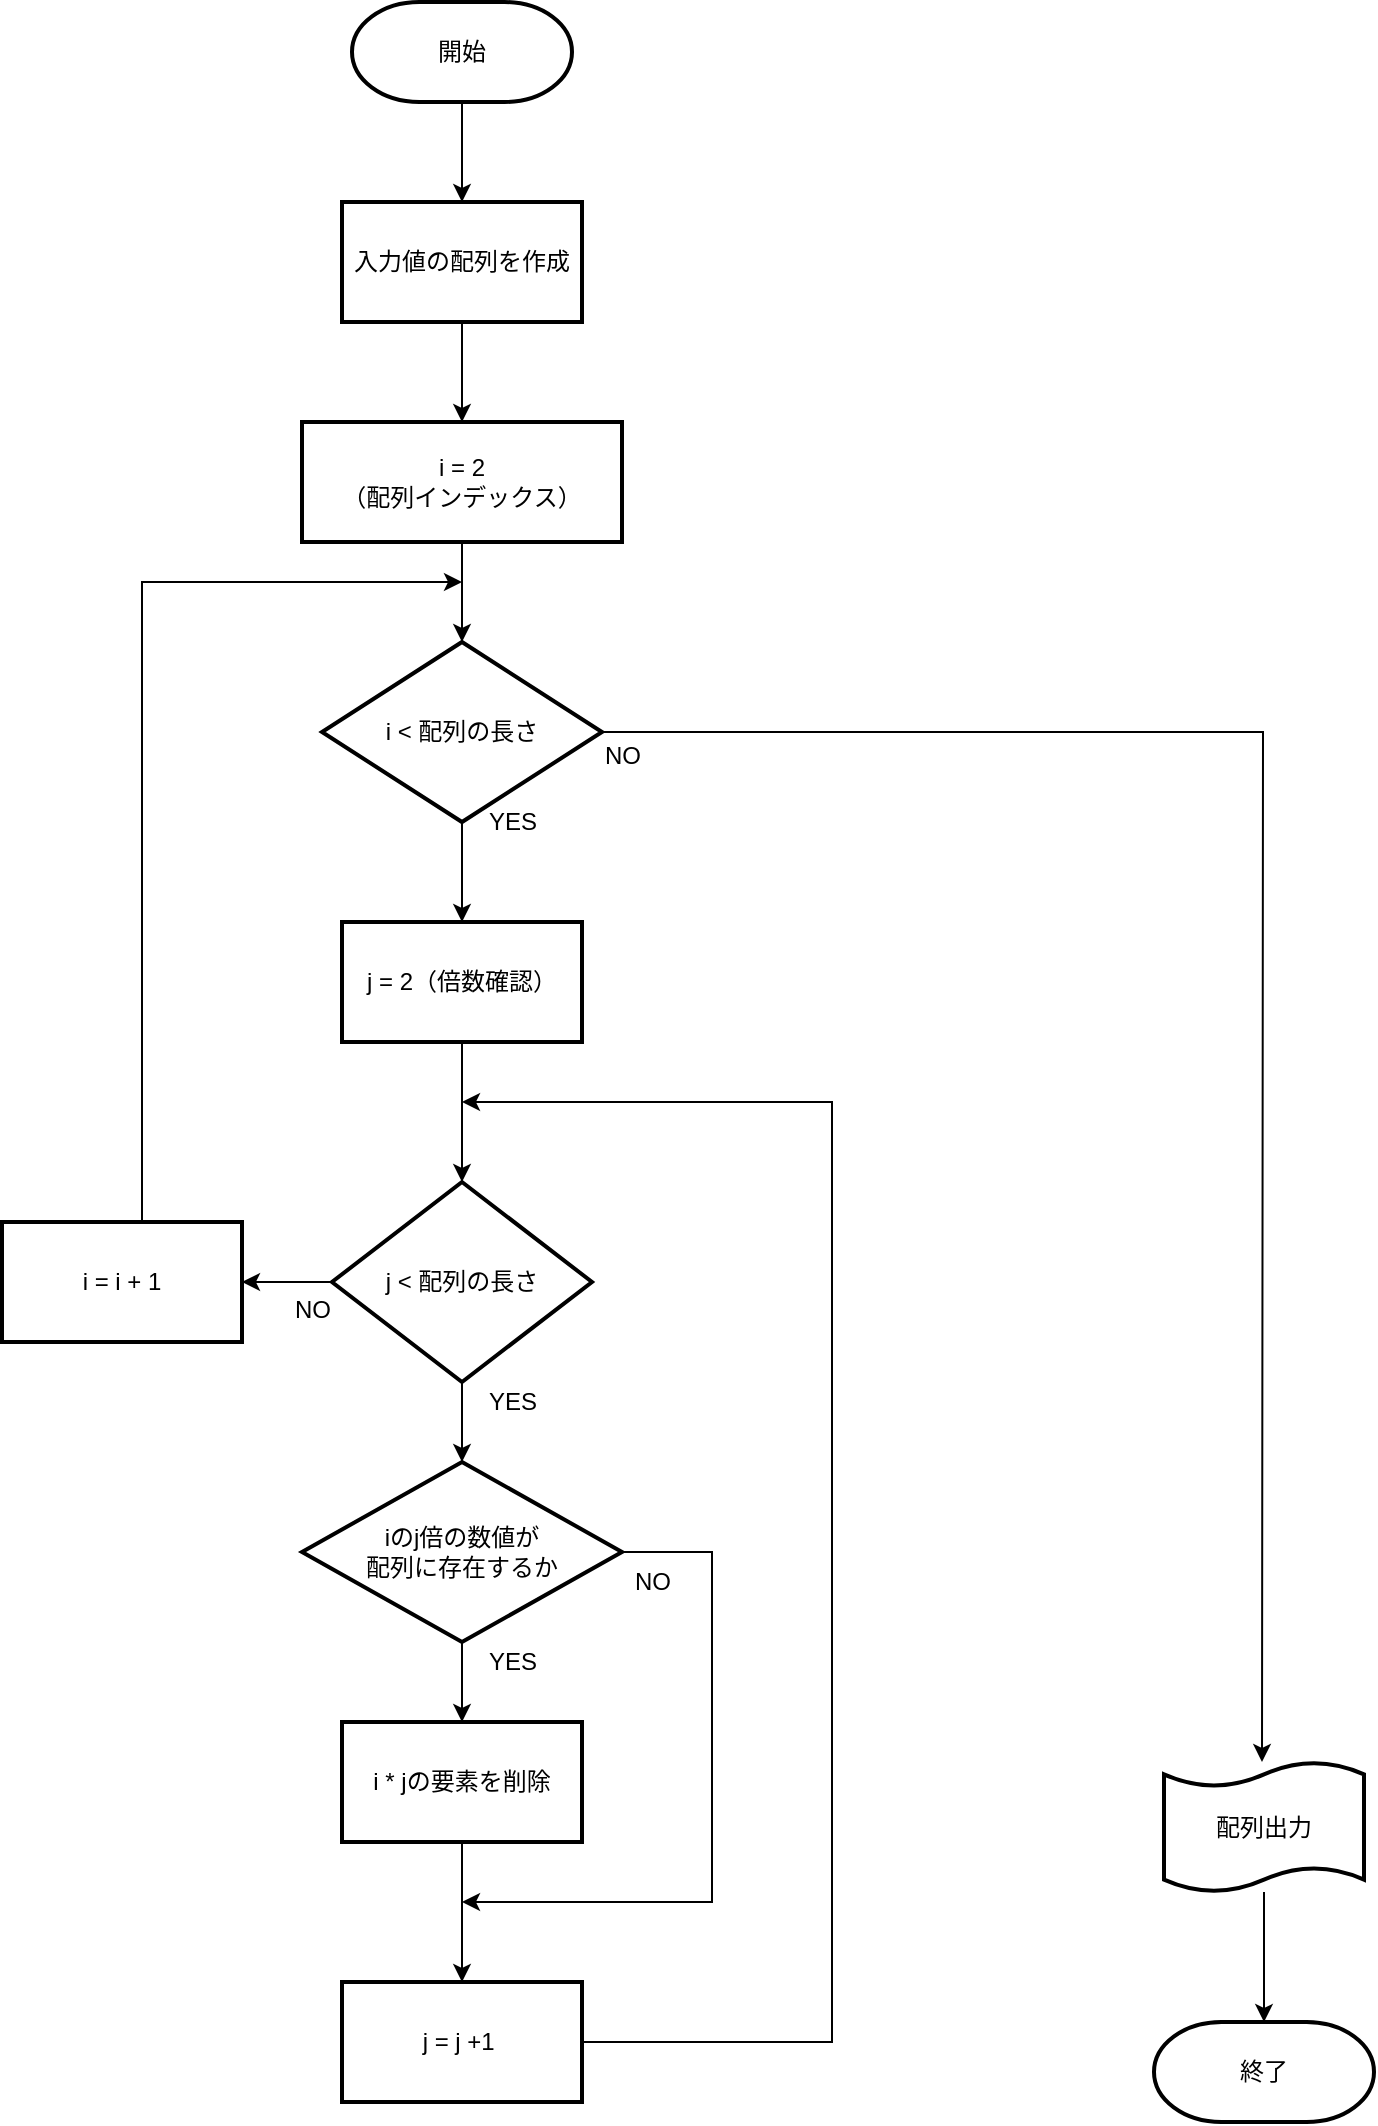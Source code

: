 <mxfile version="13.6.5">
    <diagram id="J8VnbkVmBD__taIpzxaz" name="ページ1">
        <mxGraphModel dx="1068" dy="618" grid="1" gridSize="10" guides="1" tooltips="1" connect="1" arrows="1" fold="1" page="1" pageScale="1" pageWidth="827" pageHeight="1169" math="0" shadow="0">
            <root>
                <mxCell id="0"/>
                <mxCell id="1" parent="0"/>
                <mxCell id="4" value="" style="edgeStyle=orthogonalEdgeStyle;rounded=0;orthogonalLoop=1;jettySize=auto;html=1;" edge="1" parent="1" source="2" target="3">
                    <mxGeometry relative="1" as="geometry"/>
                </mxCell>
                <mxCell id="2" value="開始" style="strokeWidth=2;html=1;shape=mxgraph.flowchart.terminator;whiteSpace=wrap;" vertex="1" parent="1">
                    <mxGeometry x="225" y="40" width="110" height="50" as="geometry"/>
                </mxCell>
                <mxCell id="6" value="" style="edgeStyle=orthogonalEdgeStyle;rounded=0;orthogonalLoop=1;jettySize=auto;html=1;" edge="1" parent="1" source="3" target="5">
                    <mxGeometry relative="1" as="geometry"/>
                </mxCell>
                <mxCell id="3" value="入力値の配列を作成" style="whiteSpace=wrap;html=1;strokeWidth=2;" vertex="1" parent="1">
                    <mxGeometry x="220" y="140" width="120" height="60" as="geometry"/>
                </mxCell>
                <mxCell id="22" value="" style="edgeStyle=orthogonalEdgeStyle;rounded=0;orthogonalLoop=1;jettySize=auto;html=1;" edge="1" parent="1" source="5" target="21">
                    <mxGeometry relative="1" as="geometry"/>
                </mxCell>
                <mxCell id="5" value="i = 2&lt;br&gt;（配列インデックス）" style="whiteSpace=wrap;html=1;strokeWidth=2;" vertex="1" parent="1">
                    <mxGeometry x="200" y="250" width="160" height="60" as="geometry"/>
                </mxCell>
                <mxCell id="10" value="" style="edgeStyle=orthogonalEdgeStyle;rounded=0;orthogonalLoop=1;jettySize=auto;html=1;" edge="1" parent="1" source="7" target="9">
                    <mxGeometry relative="1" as="geometry"/>
                </mxCell>
                <mxCell id="25" value="" style="edgeStyle=orthogonalEdgeStyle;rounded=0;orthogonalLoop=1;jettySize=auto;html=1;" edge="1" parent="1" source="7">
                    <mxGeometry relative="1" as="geometry">
                        <mxPoint x="280" y="990" as="targetPoint"/>
                        <Array as="points">
                            <mxPoint x="405" y="815"/>
                            <mxPoint x="405" y="990"/>
                            <mxPoint x="280" y="990"/>
                        </Array>
                    </mxGeometry>
                </mxCell>
                <mxCell id="7" value="iのj倍の数値が&lt;br&gt;配列に存在するか" style="rhombus;whiteSpace=wrap;html=1;strokeWidth=2;" vertex="1" parent="1">
                    <mxGeometry x="200" y="770" width="160" height="90" as="geometry"/>
                </mxCell>
                <mxCell id="12" value="" style="edgeStyle=orthogonalEdgeStyle;rounded=0;orthogonalLoop=1;jettySize=auto;html=1;" edge="1" parent="1" source="9" target="11">
                    <mxGeometry relative="1" as="geometry"/>
                </mxCell>
                <mxCell id="9" value="i * jの要素を削除" style="whiteSpace=wrap;html=1;strokeWidth=2;" vertex="1" parent="1">
                    <mxGeometry x="220" y="900" width="120" height="60" as="geometry"/>
                </mxCell>
                <mxCell id="16" value="" style="edgeStyle=orthogonalEdgeStyle;rounded=0;orthogonalLoop=1;jettySize=auto;html=1;" edge="1" parent="1" source="11">
                    <mxGeometry relative="1" as="geometry">
                        <mxPoint x="280" y="590" as="targetPoint"/>
                        <Array as="points">
                            <mxPoint x="465" y="1060"/>
                            <mxPoint x="465" y="590"/>
                            <mxPoint x="280" y="590"/>
                        </Array>
                    </mxGeometry>
                </mxCell>
                <mxCell id="11" value="j = j +1&amp;nbsp;" style="whiteSpace=wrap;html=1;strokeWidth=2;" vertex="1" parent="1">
                    <mxGeometry x="220" y="1030" width="120" height="60" as="geometry"/>
                </mxCell>
                <mxCell id="19" value="" style="edgeStyle=orthogonalEdgeStyle;rounded=0;orthogonalLoop=1;jettySize=auto;html=1;" edge="1" parent="1" source="17" target="7">
                    <mxGeometry relative="1" as="geometry"/>
                </mxCell>
                <mxCell id="33" value="" style="edgeStyle=orthogonalEdgeStyle;rounded=0;orthogonalLoop=1;jettySize=auto;html=1;" edge="1" parent="1" source="17" target="32">
                    <mxGeometry relative="1" as="geometry"/>
                </mxCell>
                <mxCell id="17" value="j &amp;lt; 配列の長さ" style="strokeWidth=2;html=1;shape=mxgraph.flowchart.decision;whiteSpace=wrap;" vertex="1" parent="1">
                    <mxGeometry x="215" y="630" width="130" height="100" as="geometry"/>
                </mxCell>
                <mxCell id="23" value="" style="edgeStyle=orthogonalEdgeStyle;rounded=0;orthogonalLoop=1;jettySize=auto;html=1;" edge="1" parent="1" source="30" target="17">
                    <mxGeometry relative="1" as="geometry"/>
                </mxCell>
                <mxCell id="38" value="" style="edgeStyle=orthogonalEdgeStyle;rounded=0;orthogonalLoop=1;jettySize=auto;html=1;" edge="1" parent="1" source="21">
                    <mxGeometry relative="1" as="geometry">
                        <mxPoint x="680" y="920" as="targetPoint"/>
                    </mxGeometry>
                </mxCell>
                <mxCell id="21" value="i &amp;lt; 配列の長さ" style="strokeWidth=2;html=1;shape=mxgraph.flowchart.decision;whiteSpace=wrap;" vertex="1" parent="1">
                    <mxGeometry x="210" y="360" width="140" height="90" as="geometry"/>
                </mxCell>
                <mxCell id="26" value="YES" style="text;html=1;resizable=0;autosize=1;align=center;verticalAlign=middle;points=[];fillColor=none;strokeColor=none;rounded=0;" vertex="1" parent="1">
                    <mxGeometry x="285" y="860" width="40" height="20" as="geometry"/>
                </mxCell>
                <mxCell id="27" value="NO" style="text;html=1;resizable=0;autosize=1;align=center;verticalAlign=middle;points=[];fillColor=none;strokeColor=none;rounded=0;" vertex="1" parent="1">
                    <mxGeometry x="360" y="820" width="30" height="20" as="geometry"/>
                </mxCell>
                <mxCell id="28" value="YES" style="text;html=1;resizable=0;autosize=1;align=center;verticalAlign=middle;points=[];fillColor=none;strokeColor=none;rounded=0;" vertex="1" parent="1">
                    <mxGeometry x="285" y="730" width="40" height="20" as="geometry"/>
                </mxCell>
                <mxCell id="29" value="YES" style="text;html=1;resizable=0;autosize=1;align=center;verticalAlign=middle;points=[];fillColor=none;strokeColor=none;rounded=0;" vertex="1" parent="1">
                    <mxGeometry x="285" y="440" width="40" height="20" as="geometry"/>
                </mxCell>
                <mxCell id="30" value="j = 2（倍数確認）" style="whiteSpace=wrap;html=1;strokeWidth=2;" vertex="1" parent="1">
                    <mxGeometry x="220" y="500" width="120" height="60" as="geometry"/>
                </mxCell>
                <mxCell id="31" value="" style="edgeStyle=orthogonalEdgeStyle;rounded=0;orthogonalLoop=1;jettySize=auto;html=1;" edge="1" parent="1" source="21" target="30">
                    <mxGeometry relative="1" as="geometry">
                        <mxPoint x="280" y="440" as="sourcePoint"/>
                        <mxPoint x="280" y="630" as="targetPoint"/>
                    </mxGeometry>
                </mxCell>
                <mxCell id="36" value="" style="edgeStyle=orthogonalEdgeStyle;rounded=0;orthogonalLoop=1;jettySize=auto;html=1;" edge="1" parent="1" source="32">
                    <mxGeometry relative="1" as="geometry">
                        <mxPoint x="280" y="330" as="targetPoint"/>
                        <Array as="points">
                            <mxPoint x="120" y="330"/>
                        </Array>
                    </mxGeometry>
                </mxCell>
                <mxCell id="32" value="i = i + 1" style="whiteSpace=wrap;html=1;strokeWidth=2;" vertex="1" parent="1">
                    <mxGeometry x="50" y="650" width="120" height="60" as="geometry"/>
                </mxCell>
                <mxCell id="34" value="NO" style="text;html=1;resizable=0;autosize=1;align=center;verticalAlign=middle;points=[];fillColor=none;strokeColor=none;rounded=0;" vertex="1" parent="1">
                    <mxGeometry x="190" y="684" width="30" height="20" as="geometry"/>
                </mxCell>
                <mxCell id="39" value="NO" style="text;html=1;resizable=0;autosize=1;align=center;verticalAlign=middle;points=[];fillColor=none;strokeColor=none;rounded=0;" vertex="1" parent="1">
                    <mxGeometry x="345" y="407" width="30" height="20" as="geometry"/>
                </mxCell>
                <mxCell id="40" value="終了" style="strokeWidth=2;html=1;shape=mxgraph.flowchart.terminator;whiteSpace=wrap;" vertex="1" parent="1">
                    <mxGeometry x="626" y="1050" width="110" height="50" as="geometry"/>
                </mxCell>
                <mxCell id="42" value="" style="edgeStyle=orthogonalEdgeStyle;rounded=0;orthogonalLoop=1;jettySize=auto;html=1;" edge="1" parent="1" source="41" target="40">
                    <mxGeometry relative="1" as="geometry"/>
                </mxCell>
                <mxCell id="41" value="配列出力" style="shape=tape;whiteSpace=wrap;html=1;strokeWidth=2;size=0.19" vertex="1" parent="1">
                    <mxGeometry x="631" y="920" width="100" height="65" as="geometry"/>
                </mxCell>
            </root>
        </mxGraphModel>
    </diagram>
</mxfile>
